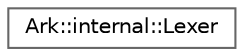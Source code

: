 digraph "Graphical Class Hierarchy"
{
 // INTERACTIVE_SVG=YES
 // LATEX_PDF_SIZE
  bgcolor="transparent";
  edge [fontname=Helvetica,fontsize=10,labelfontname=Helvetica,labelfontsize=10];
  node [fontname=Helvetica,fontsize=10,shape=box,height=0.2,width=0.4];
  rankdir="LR";
  Node0 [label="Ark::internal::Lexer",height=0.2,width=0.4,color="grey40", fillcolor="white", style="filled",URL="$dd/dc4/classArk_1_1internal_1_1Lexer.html",tooltip="The lexer, in charge of creating a list of tokens."];
}
